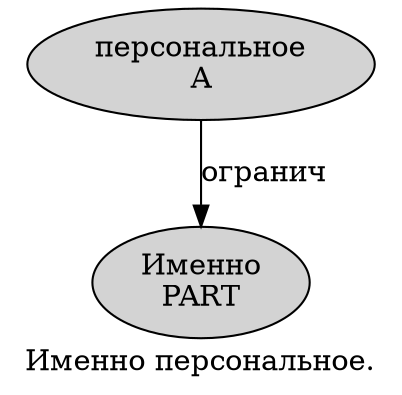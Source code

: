digraph SENTENCE_964 {
	graph [label="Именно персональное."]
	node [style=filled]
		0 [label="Именно
PART" color="" fillcolor=lightgray penwidth=1 shape=ellipse]
		1 [label="персональное
A" color="" fillcolor=lightgray penwidth=1 shape=ellipse]
			1 -> 0 [label="огранич"]
}